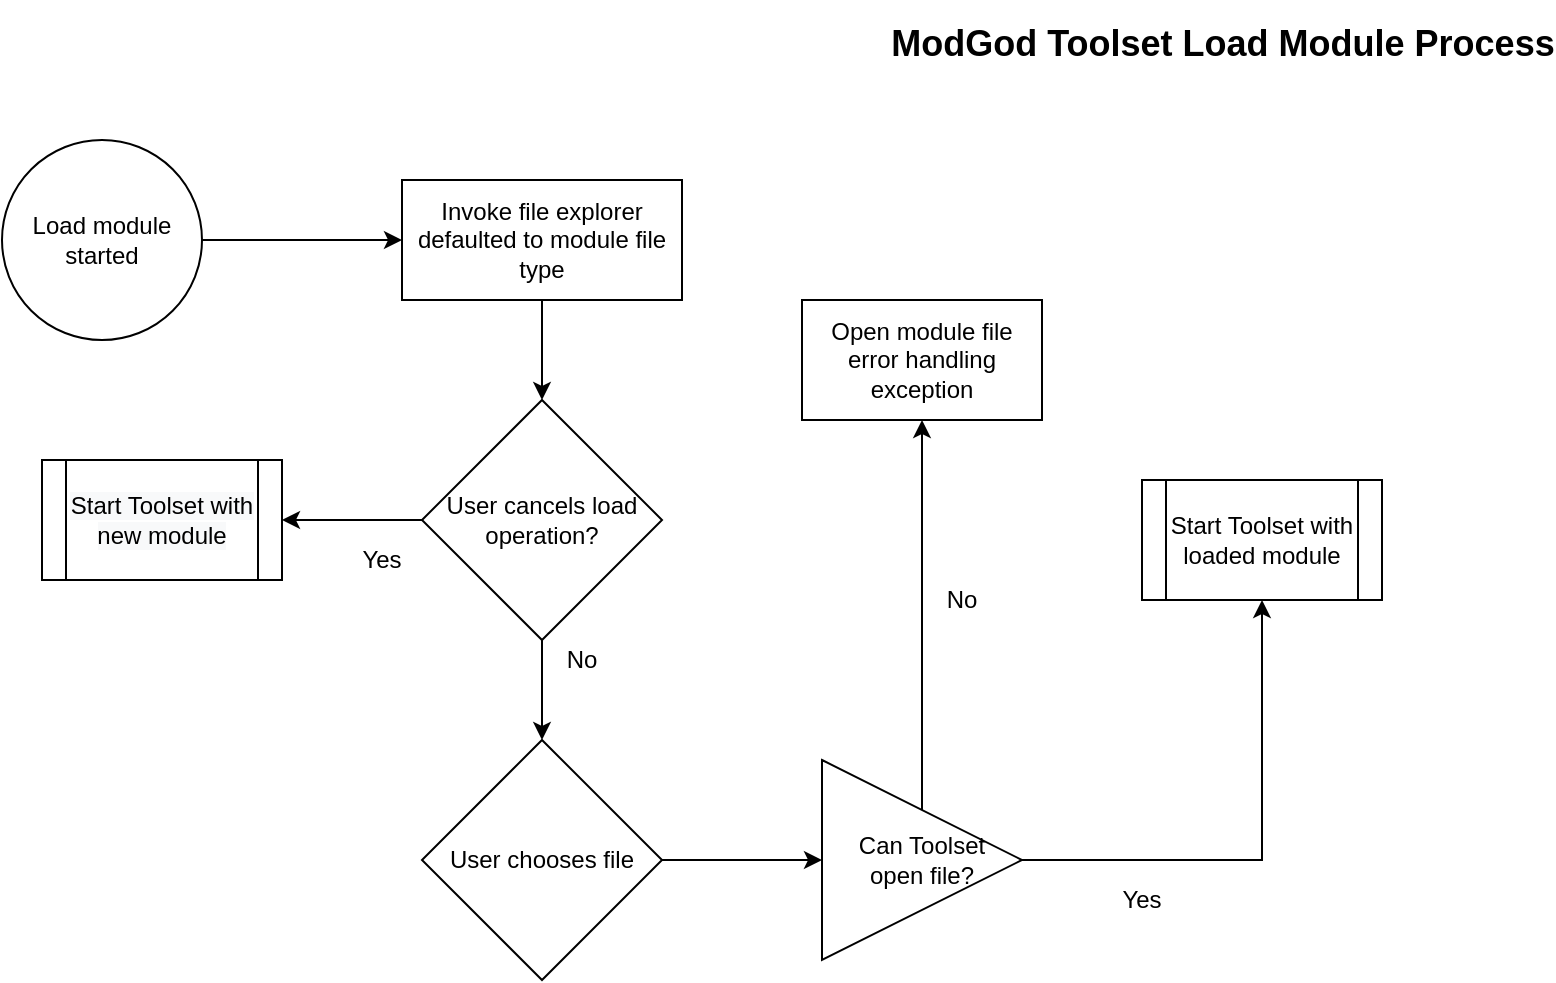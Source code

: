 <mxfile version="13.9.9" type="device"><diagram id="cMLvZ-H3RBNvJRK1x3uV" name="Page-1"><mxGraphModel dx="1024" dy="592" grid="1" gridSize="10" guides="1" tooltips="1" connect="1" arrows="1" fold="1" page="1" pageScale="1" pageWidth="850" pageHeight="1100" math="0" shadow="0"><root><mxCell id="0"/><mxCell id="1" parent="0"/><mxCell id="tSwH7A655KcAeMjntQYG-2" style="edgeStyle=orthogonalEdgeStyle;rounded=0;orthogonalLoop=1;jettySize=auto;html=1;entryX=0;entryY=0.5;entryDx=0;entryDy=0;" edge="1" parent="1" source="z_CsjRBuXAtFIDPbEIpF-1" target="tSwH7A655KcAeMjntQYG-1"><mxGeometry relative="1" as="geometry"/></mxCell><mxCell id="z_CsjRBuXAtFIDPbEIpF-1" value="Load module started" style="ellipse;whiteSpace=wrap;html=1;aspect=fixed;" parent="1" vertex="1"><mxGeometry x="60" y="80" width="100" height="100" as="geometry"/></mxCell><mxCell id="z_CsjRBuXAtFIDPbEIpF-2" value="&lt;span style=&quot;font-size: 18px&quot;&gt;ModGod Toolset Load Module Process&lt;/span&gt;" style="text;strokeColor=none;fillColor=none;html=1;fontSize=24;fontStyle=1;verticalAlign=middle;align=center;" parent="1" vertex="1"><mxGeometry x="620" y="10" width="100" height="40" as="geometry"/></mxCell><mxCell id="tSwH7A655KcAeMjntQYG-5" style="edgeStyle=orthogonalEdgeStyle;rounded=0;orthogonalLoop=1;jettySize=auto;html=1;exitX=0.5;exitY=1;exitDx=0;exitDy=0;entryX=0.5;entryY=0;entryDx=0;entryDy=0;" edge="1" parent="1" source="tSwH7A655KcAeMjntQYG-19" target="tSwH7A655KcAeMjntQYG-3"><mxGeometry relative="1" as="geometry"><mxPoint x="330" y="210" as="targetPoint"/></mxGeometry></mxCell><mxCell id="tSwH7A655KcAeMjntQYG-1" value="Invoke file explorer defaulted to module file type" style="rounded=0;whiteSpace=wrap;html=1;" vertex="1" parent="1"><mxGeometry x="260" y="100" width="140" height="60" as="geometry"/></mxCell><mxCell id="tSwH7A655KcAeMjntQYG-8" style="edgeStyle=orthogonalEdgeStyle;rounded=0;orthogonalLoop=1;jettySize=auto;html=1;" edge="1" parent="1" source="tSwH7A655KcAeMjntQYG-3"><mxGeometry relative="1" as="geometry"><mxPoint x="470" y="440" as="targetPoint"/></mxGeometry></mxCell><mxCell id="tSwH7A655KcAeMjntQYG-3" value="User chooses file" style="rhombus;whiteSpace=wrap;html=1;" vertex="1" parent="1"><mxGeometry x="270" y="380" width="120" height="120" as="geometry"/></mxCell><mxCell id="tSwH7A655KcAeMjntQYG-16" style="edgeStyle=orthogonalEdgeStyle;rounded=0;orthogonalLoop=1;jettySize=auto;html=1;" edge="1" parent="1" source="tSwH7A655KcAeMjntQYG-9" target="tSwH7A655KcAeMjntQYG-15"><mxGeometry relative="1" as="geometry"><mxPoint x="700" y="440" as="targetPoint"/></mxGeometry></mxCell><mxCell id="tSwH7A655KcAeMjntQYG-29" style="edgeStyle=orthogonalEdgeStyle;rounded=0;orthogonalLoop=1;jettySize=auto;html=1;entryX=0.5;entryY=1;entryDx=0;entryDy=0;" edge="1" parent="1" source="tSwH7A655KcAeMjntQYG-9" target="tSwH7A655KcAeMjntQYG-28"><mxGeometry relative="1" as="geometry"/></mxCell><mxCell id="tSwH7A655KcAeMjntQYG-9" value="Can Toolset &lt;br&gt;open file?" style="triangle;whiteSpace=wrap;html=1;" vertex="1" parent="1"><mxGeometry x="470" y="390" width="100" height="100" as="geometry"/></mxCell><mxCell id="tSwH7A655KcAeMjntQYG-13" value="No" style="text;html=1;strokeColor=none;fillColor=none;align=center;verticalAlign=middle;whiteSpace=wrap;rounded=0;" vertex="1" parent="1"><mxGeometry x="520" y="300" width="40" height="20" as="geometry"/></mxCell><mxCell id="tSwH7A655KcAeMjntQYG-15" value="Start Toolset with loaded module" style="shape=process;whiteSpace=wrap;html=1;backgroundOutline=1;" vertex="1" parent="1"><mxGeometry x="630" y="250" width="120" height="60" as="geometry"/></mxCell><mxCell id="tSwH7A655KcAeMjntQYG-17" value="Yes" style="text;html=1;strokeColor=none;fillColor=none;align=center;verticalAlign=middle;whiteSpace=wrap;rounded=0;" vertex="1" parent="1"><mxGeometry x="610" y="450" width="40" height="20" as="geometry"/></mxCell><mxCell id="tSwH7A655KcAeMjntQYG-21" style="edgeStyle=orthogonalEdgeStyle;rounded=0;orthogonalLoop=1;jettySize=auto;html=1;" edge="1" parent="1" source="tSwH7A655KcAeMjntQYG-19"><mxGeometry relative="1" as="geometry"><mxPoint x="200" y="270" as="targetPoint"/></mxGeometry></mxCell><mxCell id="tSwH7A655KcAeMjntQYG-19" value="User cancels load operation?" style="rhombus;whiteSpace=wrap;html=1;" vertex="1" parent="1"><mxGeometry x="270" y="210" width="120" height="120" as="geometry"/></mxCell><mxCell id="tSwH7A655KcAeMjntQYG-20" style="edgeStyle=orthogonalEdgeStyle;rounded=0;orthogonalLoop=1;jettySize=auto;html=1;exitX=0.5;exitY=1;exitDx=0;exitDy=0;entryX=0.5;entryY=0;entryDx=0;entryDy=0;" edge="1" parent="1" source="tSwH7A655KcAeMjntQYG-1" target="tSwH7A655KcAeMjntQYG-19"><mxGeometry relative="1" as="geometry"><mxPoint x="330" y="190" as="targetPoint"/><mxPoint x="330" y="160" as="sourcePoint"/></mxGeometry></mxCell><mxCell id="tSwH7A655KcAeMjntQYG-22" value="&lt;span style=&quot;color: rgb(0 , 0 , 0) ; font-family: &amp;#34;helvetica&amp;#34; ; font-size: 12px ; font-style: normal ; font-weight: 400 ; letter-spacing: normal ; text-align: center ; text-indent: 0px ; text-transform: none ; word-spacing: 0px ; background-color: rgb(248 , 249 , 250) ; display: inline ; float: none&quot;&gt;Start Toolset with new module&lt;/span&gt;" style="shape=process;whiteSpace=wrap;html=1;backgroundOutline=1;" vertex="1" parent="1"><mxGeometry x="80" y="240" width="120" height="60" as="geometry"/></mxCell><mxCell id="tSwH7A655KcAeMjntQYG-23" value="No" style="text;html=1;strokeColor=none;fillColor=none;align=center;verticalAlign=middle;whiteSpace=wrap;rounded=0;" vertex="1" parent="1"><mxGeometry x="330" y="330" width="40" height="20" as="geometry"/></mxCell><mxCell id="tSwH7A655KcAeMjntQYG-25" value="Yes" style="text;html=1;strokeColor=none;fillColor=none;align=center;verticalAlign=middle;whiteSpace=wrap;rounded=0;" vertex="1" parent="1"><mxGeometry x="230" y="280" width="40" height="20" as="geometry"/></mxCell><mxCell id="tSwH7A655KcAeMjntQYG-28" value="Open module file error handling exception" style="rounded=0;whiteSpace=wrap;html=1;" vertex="1" parent="1"><mxGeometry x="460" y="160" width="120" height="60" as="geometry"/></mxCell></root></mxGraphModel></diagram></mxfile>